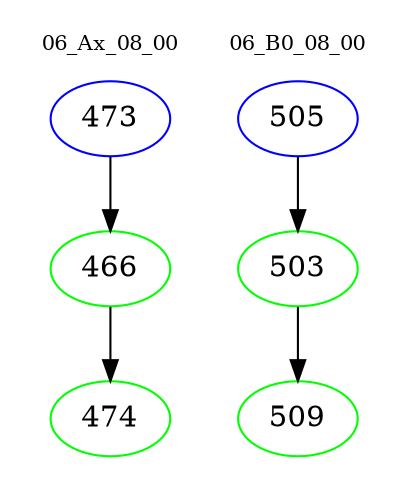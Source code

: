 digraph{
subgraph cluster_0 {
color = white
label = "06_Ax_08_00";
fontsize=10;
T0_473 [label="473", color="blue"]
T0_473 -> T0_466 [color="black"]
T0_466 [label="466", color="green"]
T0_466 -> T0_474 [color="black"]
T0_474 [label="474", color="green"]
}
subgraph cluster_1 {
color = white
label = "06_B0_08_00";
fontsize=10;
T1_505 [label="505", color="blue"]
T1_505 -> T1_503 [color="black"]
T1_503 [label="503", color="green"]
T1_503 -> T1_509 [color="black"]
T1_509 [label="509", color="green"]
}
}
